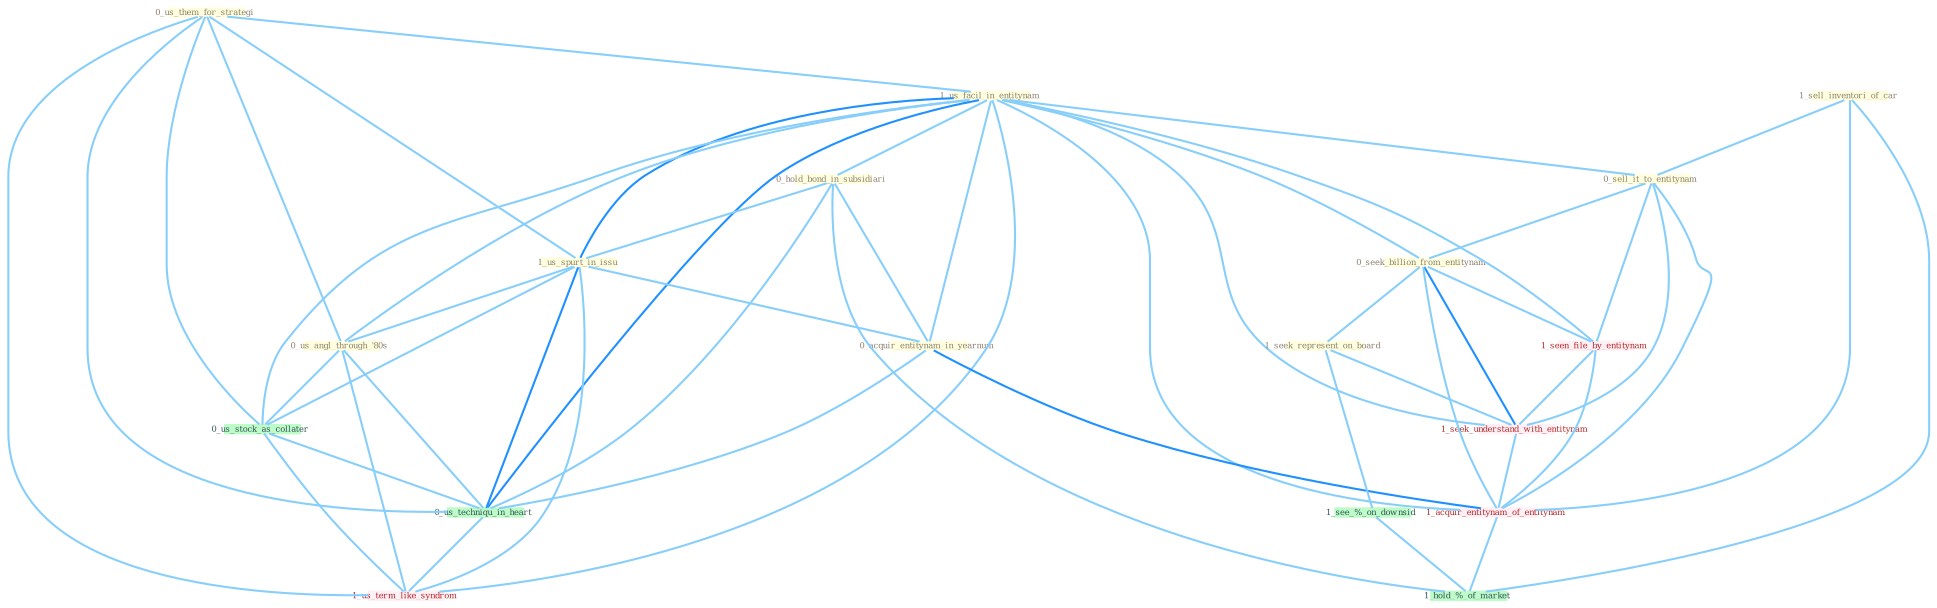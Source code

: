 Graph G{ 
    node
    [shape=polygon,style=filled,width=.5,height=.06,color="#BDFCC9",fixedsize=true,fontsize=4,
    fontcolor="#2f4f4f"];
    {node
    [color="#ffffe0", fontcolor="#8b7d6b"] "0_us_them_for_strategi " "1_us_facil_in_entitynam " "1_sell_inventori_of_car " "0_hold_bond_in_subsidiari " "0_sell_it_to_entitynam " "0_seek_billion_from_entitynam " "1_us_spurt_in_issu " "0_us_angl_through_'80s " "0_acquir_entitynam_in_yearnum " "1_seek_represent_on_board "}
{node [color="#fff0f5", fontcolor="#b22222"] "1_seen_file_by_entitynam " "1_seek_understand_with_entitynam " "1_acquir_entitynam_of_entitynam " "1_us_term_like_syndrom "}
edge [color="#B0E2FF"];

	"0_us_them_for_strategi " -- "1_us_facil_in_entitynam " [w="1", color="#87cefa" ];
	"0_us_them_for_strategi " -- "1_us_spurt_in_issu " [w="1", color="#87cefa" ];
	"0_us_them_for_strategi " -- "0_us_angl_through_'80s " [w="1", color="#87cefa" ];
	"0_us_them_for_strategi " -- "0_us_stock_as_collater " [w="1", color="#87cefa" ];
	"0_us_them_for_strategi " -- "0_us_techniqu_in_heart " [w="1", color="#87cefa" ];
	"0_us_them_for_strategi " -- "1_us_term_like_syndrom " [w="1", color="#87cefa" ];
	"1_us_facil_in_entitynam " -- "0_hold_bond_in_subsidiari " [w="1", color="#87cefa" ];
	"1_us_facil_in_entitynam " -- "0_sell_it_to_entitynam " [w="1", color="#87cefa" ];
	"1_us_facil_in_entitynam " -- "0_seek_billion_from_entitynam " [w="1", color="#87cefa" ];
	"1_us_facil_in_entitynam " -- "1_us_spurt_in_issu " [w="2", color="#1e90ff" , len=0.8];
	"1_us_facil_in_entitynam " -- "0_us_angl_through_'80s " [w="1", color="#87cefa" ];
	"1_us_facil_in_entitynam " -- "0_acquir_entitynam_in_yearnum " [w="1", color="#87cefa" ];
	"1_us_facil_in_entitynam " -- "1_seen_file_by_entitynam " [w="1", color="#87cefa" ];
	"1_us_facil_in_entitynam " -- "0_us_stock_as_collater " [w="1", color="#87cefa" ];
	"1_us_facil_in_entitynam " -- "1_seek_understand_with_entitynam " [w="1", color="#87cefa" ];
	"1_us_facil_in_entitynam " -- "1_acquir_entitynam_of_entitynam " [w="1", color="#87cefa" ];
	"1_us_facil_in_entitynam " -- "0_us_techniqu_in_heart " [w="2", color="#1e90ff" , len=0.8];
	"1_us_facil_in_entitynam " -- "1_us_term_like_syndrom " [w="1", color="#87cefa" ];
	"1_sell_inventori_of_car " -- "0_sell_it_to_entitynam " [w="1", color="#87cefa" ];
	"1_sell_inventori_of_car " -- "1_acquir_entitynam_of_entitynam " [w="1", color="#87cefa" ];
	"1_sell_inventori_of_car " -- "1_hold_%_of_market " [w="1", color="#87cefa" ];
	"0_hold_bond_in_subsidiari " -- "1_us_spurt_in_issu " [w="1", color="#87cefa" ];
	"0_hold_bond_in_subsidiari " -- "0_acquir_entitynam_in_yearnum " [w="1", color="#87cefa" ];
	"0_hold_bond_in_subsidiari " -- "0_us_techniqu_in_heart " [w="1", color="#87cefa" ];
	"0_hold_bond_in_subsidiari " -- "1_hold_%_of_market " [w="1", color="#87cefa" ];
	"0_sell_it_to_entitynam " -- "0_seek_billion_from_entitynam " [w="1", color="#87cefa" ];
	"0_sell_it_to_entitynam " -- "1_seen_file_by_entitynam " [w="1", color="#87cefa" ];
	"0_sell_it_to_entitynam " -- "1_seek_understand_with_entitynam " [w="1", color="#87cefa" ];
	"0_sell_it_to_entitynam " -- "1_acquir_entitynam_of_entitynam " [w="1", color="#87cefa" ];
	"0_seek_billion_from_entitynam " -- "1_seek_represent_on_board " [w="1", color="#87cefa" ];
	"0_seek_billion_from_entitynam " -- "1_seen_file_by_entitynam " [w="1", color="#87cefa" ];
	"0_seek_billion_from_entitynam " -- "1_seek_understand_with_entitynam " [w="2", color="#1e90ff" , len=0.8];
	"0_seek_billion_from_entitynam " -- "1_acquir_entitynam_of_entitynam " [w="1", color="#87cefa" ];
	"1_us_spurt_in_issu " -- "0_us_angl_through_'80s " [w="1", color="#87cefa" ];
	"1_us_spurt_in_issu " -- "0_acquir_entitynam_in_yearnum " [w="1", color="#87cefa" ];
	"1_us_spurt_in_issu " -- "0_us_stock_as_collater " [w="1", color="#87cefa" ];
	"1_us_spurt_in_issu " -- "0_us_techniqu_in_heart " [w="2", color="#1e90ff" , len=0.8];
	"1_us_spurt_in_issu " -- "1_us_term_like_syndrom " [w="1", color="#87cefa" ];
	"0_us_angl_through_'80s " -- "0_us_stock_as_collater " [w="1", color="#87cefa" ];
	"0_us_angl_through_'80s " -- "0_us_techniqu_in_heart " [w="1", color="#87cefa" ];
	"0_us_angl_through_'80s " -- "1_us_term_like_syndrom " [w="1", color="#87cefa" ];
	"0_acquir_entitynam_in_yearnum " -- "1_acquir_entitynam_of_entitynam " [w="2", color="#1e90ff" , len=0.8];
	"0_acquir_entitynam_in_yearnum " -- "0_us_techniqu_in_heart " [w="1", color="#87cefa" ];
	"1_seek_represent_on_board " -- "1_seek_understand_with_entitynam " [w="1", color="#87cefa" ];
	"1_seek_represent_on_board " -- "1_see_%_on_downsid " [w="1", color="#87cefa" ];
	"1_seen_file_by_entitynam " -- "1_seek_understand_with_entitynam " [w="1", color="#87cefa" ];
	"1_seen_file_by_entitynam " -- "1_acquir_entitynam_of_entitynam " [w="1", color="#87cefa" ];
	"0_us_stock_as_collater " -- "0_us_techniqu_in_heart " [w="1", color="#87cefa" ];
	"0_us_stock_as_collater " -- "1_us_term_like_syndrom " [w="1", color="#87cefa" ];
	"1_seek_understand_with_entitynam " -- "1_acquir_entitynam_of_entitynam " [w="1", color="#87cefa" ];
	"1_acquir_entitynam_of_entitynam " -- "1_hold_%_of_market " [w="1", color="#87cefa" ];
	"0_us_techniqu_in_heart " -- "1_us_term_like_syndrom " [w="1", color="#87cefa" ];
	"1_see_%_on_downsid " -- "1_hold_%_of_market " [w="1", color="#87cefa" ];
}